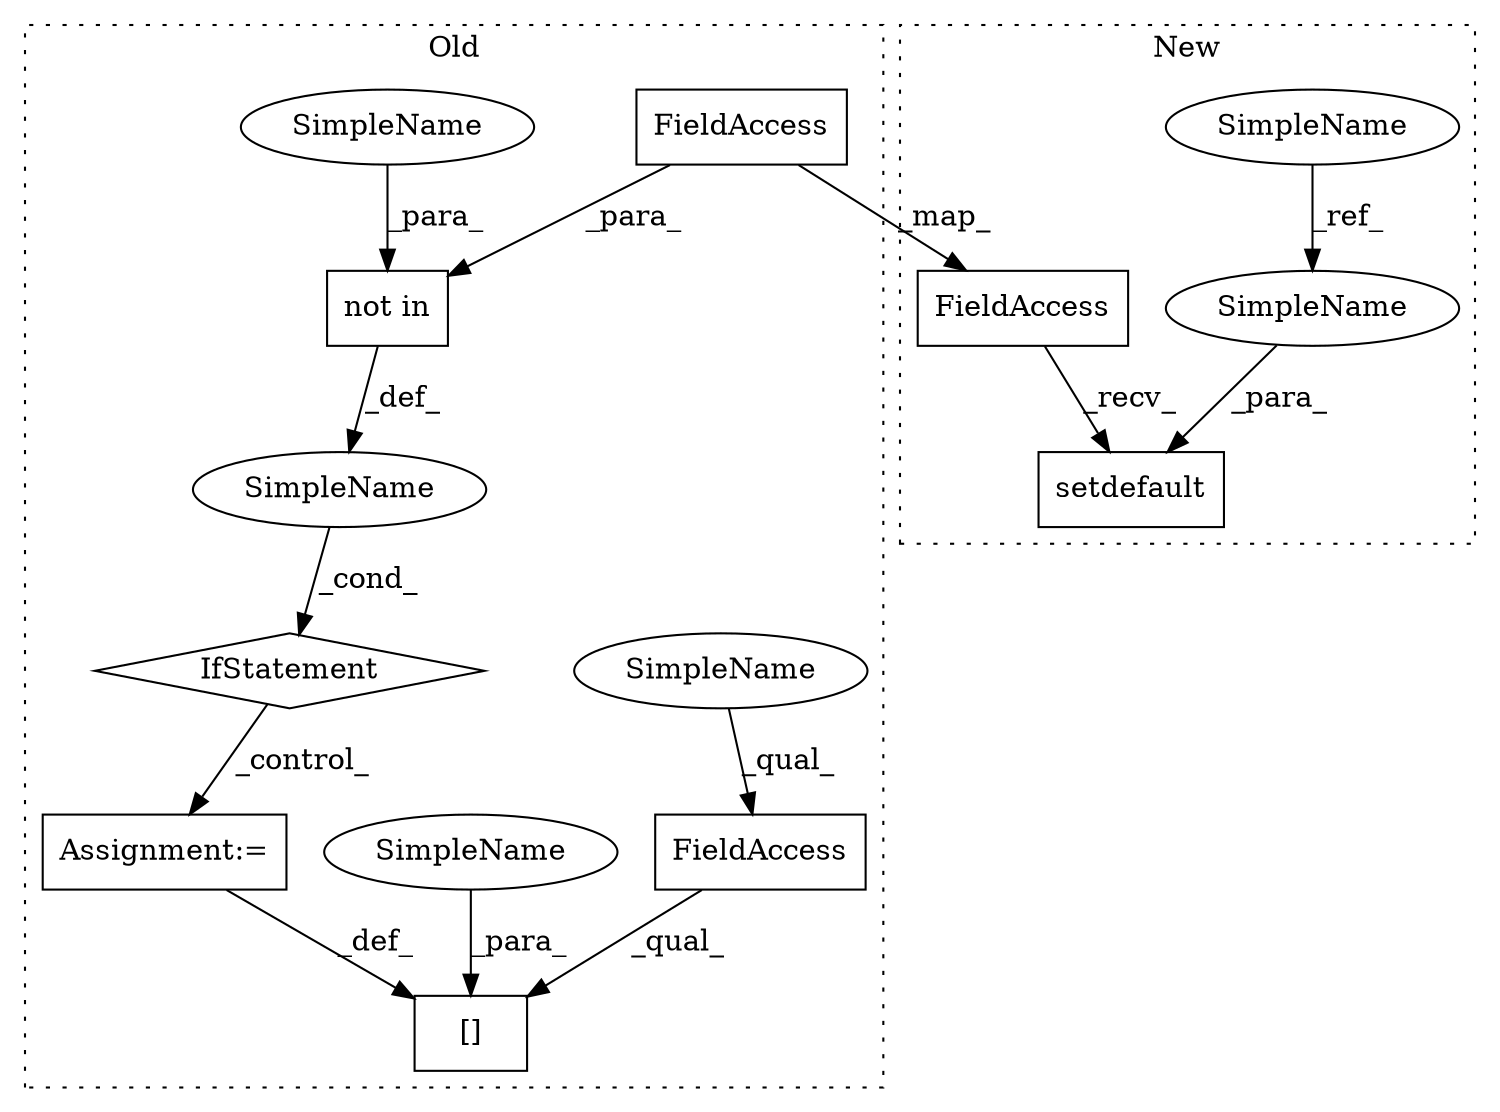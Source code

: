 digraph G {
subgraph cluster0 {
1 [label="not in" a="108" s="2601" l="33" shape="box"];
3 [label="IfStatement" a="25" s="2591,2634" l="10,2" shape="diamond"];
4 [label="Assignment:=" a="7" s="2673" l="1" shape="box"];
5 [label="[]" a="2" s="2646,2672" l="16,1" shape="box"];
6 [label="SimpleName" a="42" s="" l="" shape="ellipse"];
8 [label="FieldAccess" a="22" s="2646" l="15" shape="box"];
9 [label="FieldAccess" a="22" s="2619" l="15" shape="box"];
11 [label="SimpleName" a="42" s="2646" l="4" shape="ellipse"];
13 [label="SimpleName" a="42" s="2662" l="10" shape="ellipse"];
14 [label="SimpleName" a="42" s="2601" l="10" shape="ellipse"];
label = "Old";
style="dotted";
}
subgraph cluster1 {
2 [label="setdefault" a="32" s="2607,2640" l="11,1" shape="box"];
7 [label="SimpleName" a="42" s="2282" l="10" shape="ellipse"];
10 [label="FieldAccess" a="22" s="2591" l="15" shape="box"];
12 [label="SimpleName" a="42" s="2618" l="10" shape="ellipse"];
label = "New";
style="dotted";
}
1 -> 6 [label="_def_"];
3 -> 4 [label="_control_"];
4 -> 5 [label="_def_"];
6 -> 3 [label="_cond_"];
7 -> 12 [label="_ref_"];
8 -> 5 [label="_qual_"];
9 -> 10 [label="_map_"];
9 -> 1 [label="_para_"];
10 -> 2 [label="_recv_"];
11 -> 8 [label="_qual_"];
12 -> 2 [label="_para_"];
13 -> 5 [label="_para_"];
14 -> 1 [label="_para_"];
}
